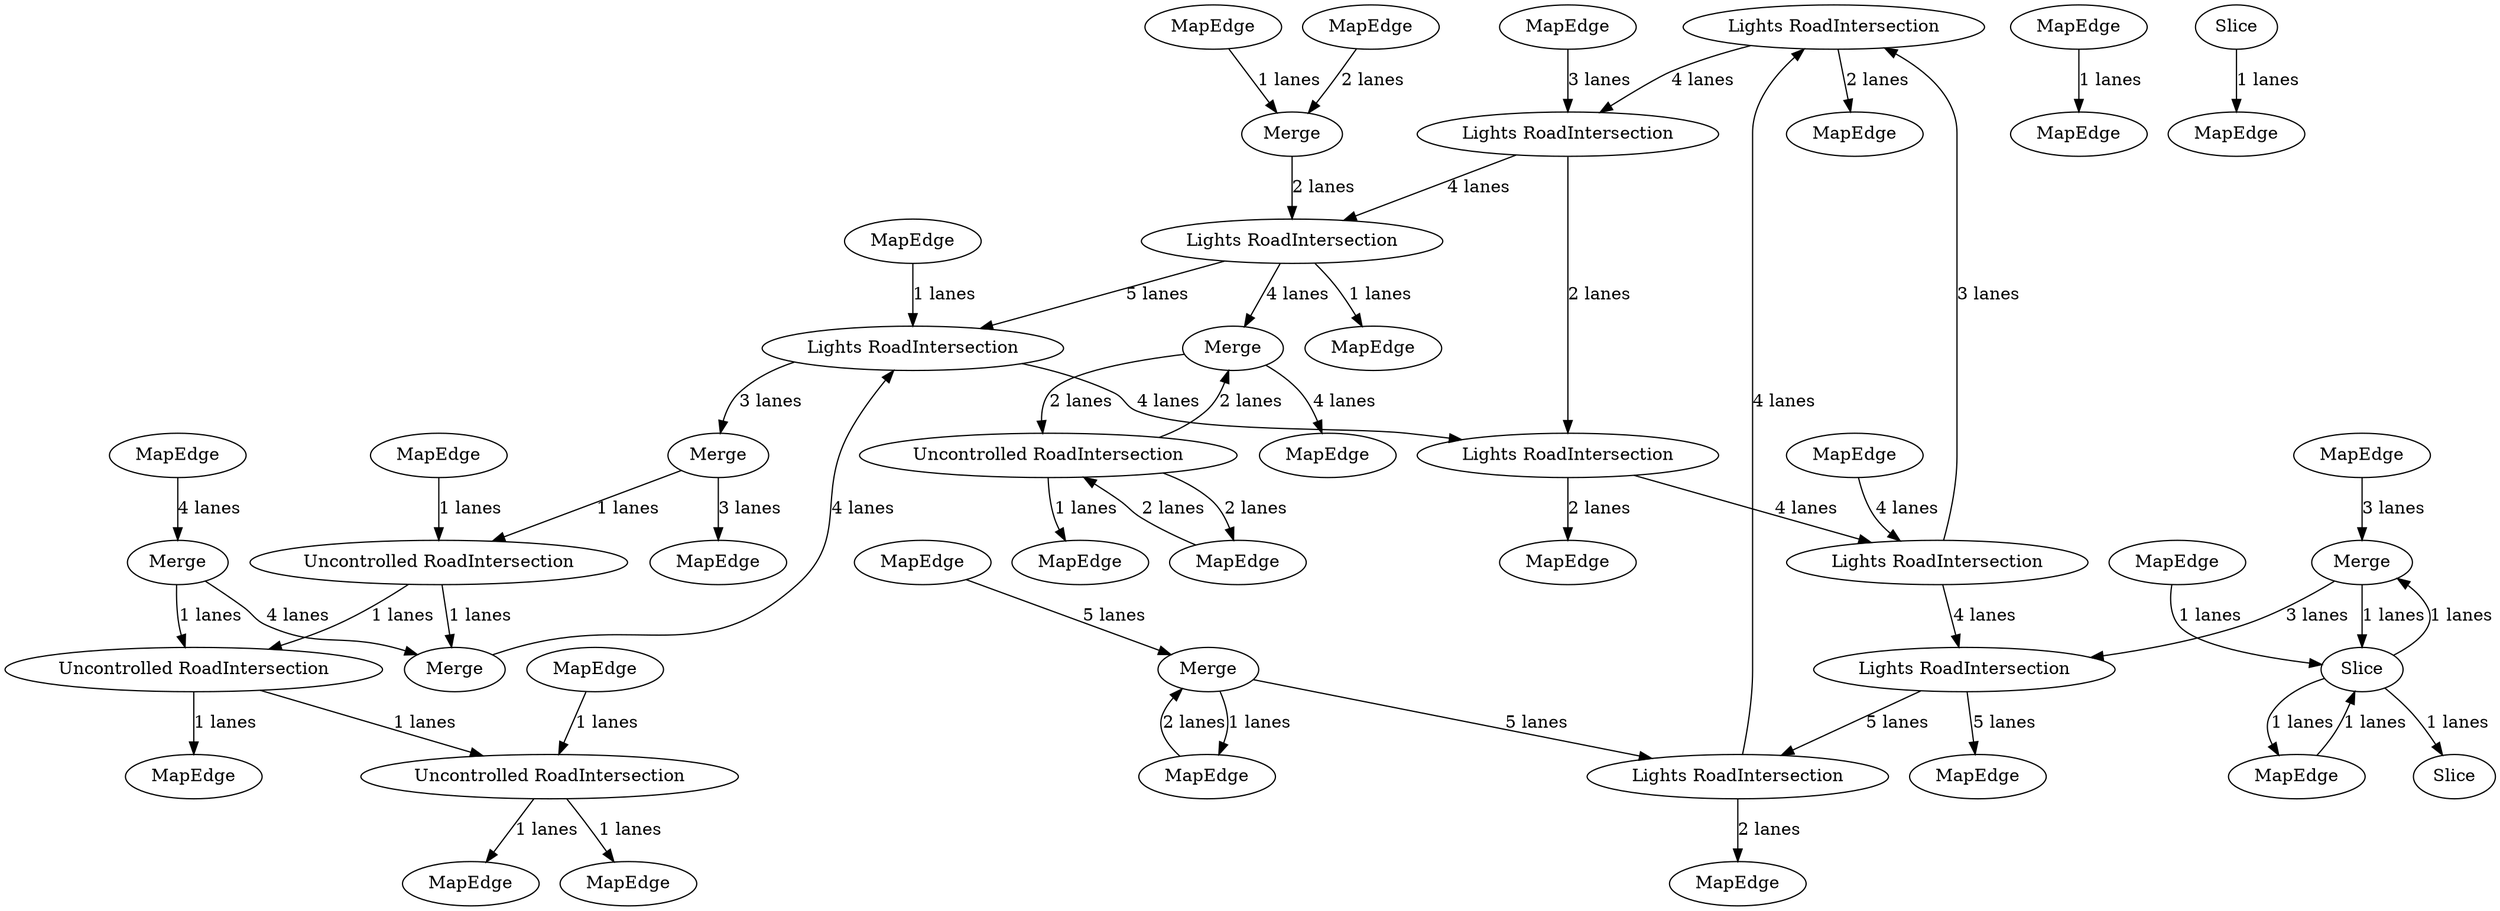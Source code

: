 digraph {
    0 [ label = "Lights RoadIntersection" ]
    1 [ label = "MapEdge" ]
    2 [ label = "MapEdge" ]
    3 [ label = "Merge" ]
    4 [ label = "Uncontrolled RoadIntersection" ]
    5 [ label = "MapEdge" ]
    6 [ label = "Merge" ]
    7 [ label = "MapEdge" ]
    8 [ label = "Merge" ]
    9 [ label = "MapEdge" ]
    10 [ label = "Merge" ]
    11 [ label = "MapEdge" ]
    12 [ label = "MapEdge" ]
    13 [ label = "Merge" ]
    14 [ label = "Merge" ]
    15 [ label = "Uncontrolled RoadIntersection" ]
    16 [ label = "Uncontrolled RoadIntersection" ]
    17 [ label = "MapEdge" ]
    18 [ label = "MapEdge" ]
    19 [ label = "Merge" ]
    20 [ label = "MapEdge" ]
    21 [ label = "MapEdge" ]
    22 [ label = "Lights RoadIntersection" ]
    23 [ label = "MapEdge" ]
    24 [ label = "Lights RoadIntersection" ]
    25 [ label = "Lights RoadIntersection" ]
    26 [ label = "Lights RoadIntersection" ]
    27 [ label = "MapEdge" ]
    28 [ label = "MapEdge" ]
    29 [ label = "Lights RoadIntersection" ]
    30 [ label = "MapEdge" ]
    31 [ label = "Uncontrolled RoadIntersection" ]
    32 [ label = "MapEdge" ]
    33 [ label = "MapEdge" ]
    34 [ label = "Slice" ]
    35 [ label = "Slice" ]
    36 [ label = "MapEdge" ]
    37 [ label = "Lights RoadIntersection" ]
    38 [ label = "Lights RoadIntersection" ]
    39 [ label = "MapEdge" ]
    40 [ label = "MapEdge" ]
    41 [ label = "MapEdge" ]
    42 [ label = "MapEdge" ]
    43 [ label = "MapEdge" ]
    44 [ label = "MapEdge" ]
    45 [ label = "MapEdge" ]
    46 [ label = "MapEdge" ]
    47 [ label = "Slice" ]
    48 [ label = "MapEdge" ]
    49 [ label = "MapEdge" ]
    0 -> 1 [ label = "2 lanes" ]
    2 -> 3 [ label = "1 lanes" ]
    4 -> 5 [ label = "1 lanes" ]
    6 -> 4 [ label = "2 lanes" ]
    4 -> 6 [ label = "2 lanes" ]
    4 -> 7 [ label = "2 lanes" ]
    7 -> 4 [ label = "2 lanes" ]
    8 -> 35 [ label = "1 lanes" ]
    35 -> 8 [ label = "1 lanes" ]
    35 -> 9 [ label = "1 lanes" ]
    9 -> 35 [ label = "1 lanes" ]
    10 -> 16 [ label = "1 lanes" ]
    16 -> 31 [ label = "1 lanes" ]
    31 -> 11 [ label = "1 lanes" ]
    12 -> 15 [ label = "1 lanes" ]
    15 -> 13 [ label = "1 lanes" ]
    14 -> 15 [ label = "1 lanes" ]
    15 -> 16 [ label = "1 lanes" ]
    16 -> 17 [ label = "1 lanes" ]
    18 -> 19 [ label = "2 lanes" ]
    19 -> 18 [ label = "1 lanes" ]
    20 -> 33 [ label = "1 lanes" ]
    21 -> 3 [ label = "2 lanes" ]
    3 -> 22 [ label = "2 lanes" ]
    22 -> 6 [ label = "4 lanes" ]
    6 -> 23 [ label = "4 lanes" ]
    24 -> 0 [ label = "3 lanes" ]
    24 -> 25 [ label = "4 lanes" ]
    26 -> 27 [ label = "2 lanes" ]
    25 -> 26 [ label = "5 lanes" ]
    25 -> 28 [ label = "5 lanes" ]
    0 -> 29 [ label = "4 lanes" ]
    30 -> 31 [ label = "1 lanes" ]
    31 -> 32 [ label = "1 lanes" ]
    35 -> 34 [ label = "1 lanes" ]
    36 -> 35 [ label = "1 lanes" ]
    22 -> 37 [ label = "5 lanes" ]
    29 -> 38 [ label = "2 lanes" ]
    39 -> 19 [ label = "5 lanes" ]
    19 -> 26 [ label = "5 lanes" ]
    37 -> 14 [ label = "3 lanes" ]
    14 -> 40 [ label = "3 lanes" ]
    37 -> 38 [ label = "4 lanes" ]
    26 -> 0 [ label = "4 lanes" ]
    38 -> 41 [ label = "2 lanes" ]
    38 -> 24 [ label = "4 lanes" ]
    29 -> 22 [ label = "4 lanes" ]
    42 -> 10 [ label = "4 lanes" ]
    10 -> 13 [ label = "4 lanes" ]
    13 -> 37 [ label = "4 lanes" ]
    43 -> 8 [ label = "3 lanes" ]
    8 -> 25 [ label = "3 lanes" ]
    44 -> 24 [ label = "4 lanes" ]
    45 -> 29 [ label = "3 lanes" ]
    47 -> 46 [ label = "1 lanes" ]
    48 -> 37 [ label = "1 lanes" ]
    22 -> 49 [ label = "1 lanes" ]
}
